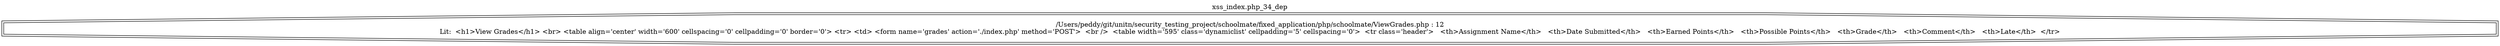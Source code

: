 digraph cfg {
  label="xss_index.php_34_dep";
  labelloc=t;
  n1 [shape=doubleoctagon, label="/Users/peddy/git/unitn/security_testing_project/schoolmate/fixed_application/php/schoolmate/ViewGrades.php : 12\nLit:  <h1>View Grades</h1> <br> <table align='center' width='600' cellspacing='0' cellpadding='0' border='0'> <tr> <td> <form name='grades' action='./index.php' method='POST'>  <br />  <table width='595' class='dynamiclist' cellpadding='5' cellspacing='0'>  <tr class='header'>   <th>Assignment Name</th>   <th>Date Submitted</th>   <th>Earned Points</th>   <th>Possible Points</th>   <th>Grade</th>   <th>Comment</th>   <th>Late</th>  </tr>\n"];
}
